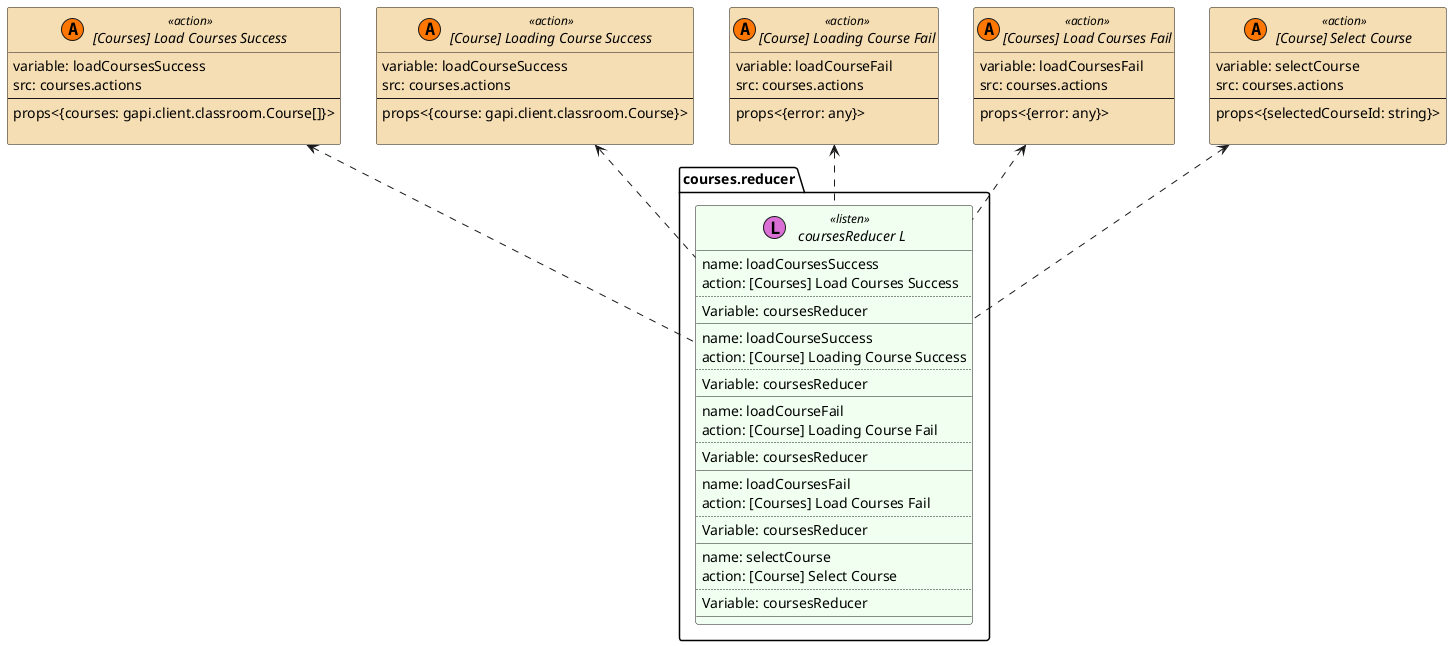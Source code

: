 @startuml courses.reducer_coursesReducer

set namespaceSeparator ::
skinparam class {
    BackgroundColor<<listen>> HoneyDew
    BackgroundColor<<action>> Wheat
    BackgroundColor<<dispatch>> Technology
}

interface "[Courses] Load Courses Success" << (A,#FF7700) action >> {
            variable: loadCoursesSuccess
            src: courses.actions
            --
            props<{courses: gapi.client.classroom.Course[]}>

        }

        
interface "courses.reducer:: coursesReducer L" << (L,orchid) listen >> {
            name: loadCoursesSuccess
            action: [Courses] Load Courses Success
            ..
            Variable: coursesReducer
            __
        }
        "[Courses] Load Courses Success" <.down. "courses.reducer:: coursesReducer L"

interface "[Course] Loading Course Success" << (A,#FF7700) action >> {
            variable: loadCourseSuccess
            src: courses.actions
            --
            props<{course: gapi.client.classroom.Course}>

        }

        
interface "courses.reducer:: coursesReducer L" << (L,orchid) listen >> {
            name: loadCourseSuccess
            action: [Course] Loading Course Success
            ..
            Variable: coursesReducer
            __
        }
        "[Course] Loading Course Success" <.down. "courses.reducer:: coursesReducer L"

interface "[Course] Loading Course Fail" << (A,#FF7700) action >> {
            variable: loadCourseFail
            src: courses.actions
            --
            props<{error: any}>

        }

        
interface "courses.reducer:: coursesReducer L" << (L,orchid) listen >> {
            name: loadCourseFail
            action: [Course] Loading Course Fail
            ..
            Variable: coursesReducer
            __
        }
        "[Course] Loading Course Fail" <.down. "courses.reducer:: coursesReducer L"

interface "[Courses] Load Courses Fail" << (A,#FF7700) action >> {
            variable: loadCoursesFail
            src: courses.actions
            --
            props<{error: any}>

        }

        
interface "courses.reducer:: coursesReducer L" << (L,orchid) listen >> {
            name: loadCoursesFail
            action: [Courses] Load Courses Fail
            ..
            Variable: coursesReducer
            __
        }
        "[Courses] Load Courses Fail" <.down. "courses.reducer:: coursesReducer L"

interface "[Course] Select Course" << (A,#FF7700) action >> {
            variable: selectCourse
            src: courses.actions
            --
            props<{selectedCourseId: string}>

        }

        
interface "courses.reducer:: coursesReducer L" << (L,orchid) listen >> {
            name: selectCourse
            action: [Course] Select Course
            ..
            Variable: coursesReducer
            __
        }
        "[Course] Select Course" <.down. "courses.reducer:: coursesReducer L"
 

@enduml